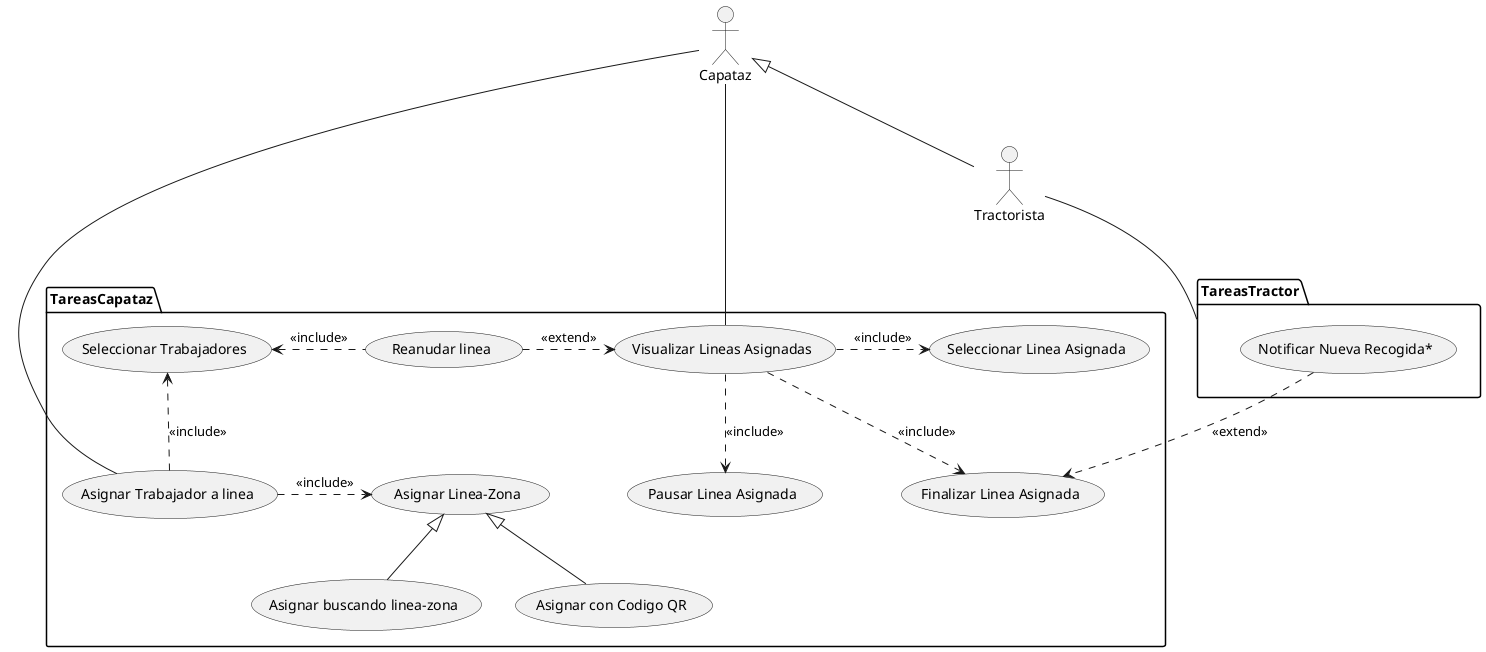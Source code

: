 @startuml Capataz
' left to right direction
' :Actor: --> package(Use)
' actor Guest as g

actor Capataz as c
actor Tractorista as a

package TareasCapataz as TC {
    usecase "Asignar Trabajador a linea" as AT
    usecase "Seleccionar Trabajadores" as BT
    usecase "Asignar Linea-Zona" as AL
    usecase "Asignar buscando linea-zona" as ALZ
    usecase "Asignar con Codigo QR" as QR
    usecase "Visualizar Lineas Asignadas" as VL
    usecase "Seleccionar Linea Asignada" as SL
    usecase "Finalizar Linea Asignada" as  FL
    usecase "Pausar Linea Asignada" as  PL
    usecase "Reanudar linea" as RL
}

package TareasTractor as TT{
    usecase "Notificar Nueva Recogida*" as NR
}



a -up-|> c

c -right- AT
AT .up.> BT: <<include>>
AT .right.> AL: <<include>>

AL <|-down- ALZ
AL <|-down- QR

c -right-VL

VL .right.> SL:<<include>>
VL .down.> FL:<<include>>
VL .down.> PL:<<include>>

FL<.up. NR: <<extend>>

RL .right.>VL : <<extend>>
BT <.right.RL : <<include>>


a -down- TT
